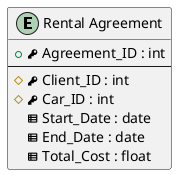 @startuml
entity "Rental Agreement" as rental
{
  + <&key> Agreement_ID : int
  --
  # <&key> Client_ID : int
  # <&key> Car_ID : int
  <&spreadsheet> Start_Date : date
  <&spreadsheet> End_Date : date
  <&spreadsheet> Total_Cost : float
}
@enduml